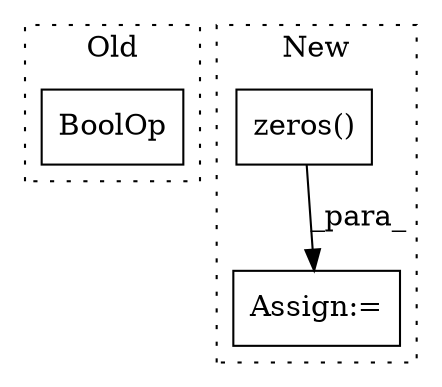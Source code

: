 digraph G {
subgraph cluster0 {
1 [label="BoolOp" a="72" s="7293" l="132" shape="box"];
label = "Old";
style="dotted";
}
subgraph cluster1 {
2 [label="zeros()" a="75" s="7418,7462" l="9,1" shape="box"];
3 [label="Assign:=" a="68" s="7415" l="3" shape="box"];
label = "New";
style="dotted";
}
2 -> 3 [label="_para_"];
}